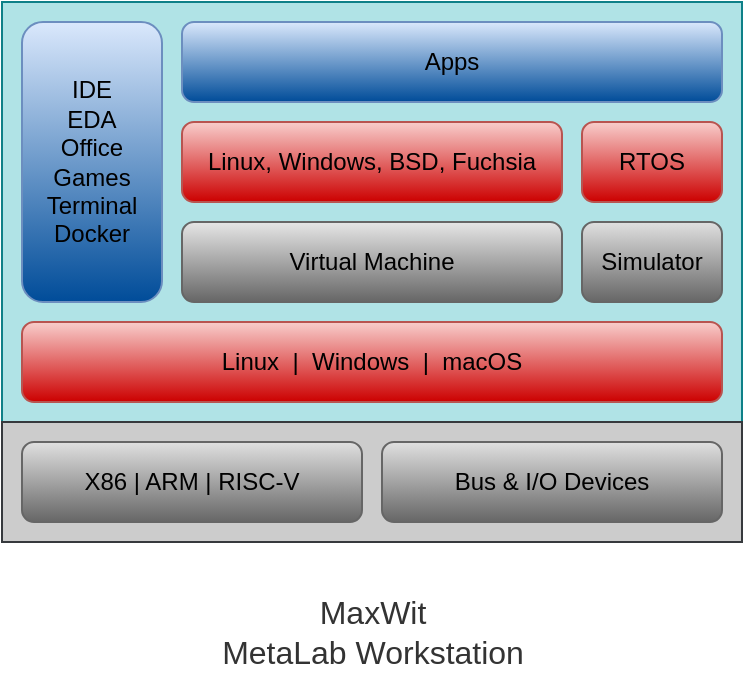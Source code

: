 <mxfile version="20.8.22" type="github"><diagram id="84cP9hgTTtNNKrVjWF_o" name="Page-1"><mxGraphModel dx="1194" dy="675" grid="1" gridSize="10" guides="1" tooltips="1" connect="1" arrows="1" fold="1" page="1" pageScale="1" pageWidth="850" pageHeight="1100" math="0" shadow="0"><root><mxCell id="0"/><mxCell id="1" parent="0"/><mxCell id="74" value="" style="rounded=0;whiteSpace=wrap;html=1;fontSize=16;shadow=0;fillColor=#b0e3e6;strokeColor=#0e8088;" parent="1" vertex="1"><mxGeometry x="270" y="380" width="370" height="210" as="geometry"/></mxCell><mxCell id="75" value="Linux&amp;nbsp; |&amp;nbsp;&amp;nbsp;Windows&amp;nbsp; |&amp;nbsp; macOS" style="rounded=1;whiteSpace=wrap;html=1;gradientColor=#CC0000;fillColor=#f8cecc;strokeColor=#b85450;" parent="1" vertex="1"><mxGeometry x="280" y="540" width="350" height="40" as="geometry"/></mxCell><mxCell id="78" value="Linux, Windows, BSD, Fuchsia" style="rounded=1;whiteSpace=wrap;html=1;gradientColor=#CC0000;fillColor=#f8cecc;strokeColor=#b85450;" parent="1" vertex="1"><mxGeometry x="360" y="440" width="190" height="40" as="geometry"/></mxCell><mxCell id="96" value="IDE&lt;br&gt;EDA&lt;br&gt;Office&lt;br&gt;Games&lt;br&gt;Terminal&lt;br&gt;Docker" style="rounded=1;whiteSpace=wrap;html=1;gradientColor=#004C99;fillColor=#dae8fc;strokeColor=#6c8ebf;" parent="1" vertex="1"><mxGeometry x="280" y="390" width="70" height="140" as="geometry"/></mxCell><mxCell id="XJIR3ZmPVbwRHiAmdPUt-107" value="" style="rounded=0;whiteSpace=wrap;html=1;fillColor=#CCCCCC;strokeColor=#36393d;" parent="1" vertex="1"><mxGeometry x="270" y="590" width="370" height="60" as="geometry"/></mxCell><mxCell id="XJIR3ZmPVbwRHiAmdPUt-108" value="X86 | ARM | RISC-V" style="rounded=1;whiteSpace=wrap;html=1;gradientColor=#666666;fillColor=#E0E0E0;strokeColor=#666666;" parent="1" vertex="1"><mxGeometry x="280" y="600" width="170" height="40" as="geometry"/></mxCell><mxCell id="XJIR3ZmPVbwRHiAmdPUt-117" value="Bus &amp;amp; I/O Devices" style="rounded=1;whiteSpace=wrap;html=1;gradientColor=#666666;fillColor=#E0E0E0;strokeColor=#666666;" parent="1" vertex="1"><mxGeometry x="460" y="600" width="170" height="40" as="geometry"/></mxCell><mxCell id="XJIR3ZmPVbwRHiAmdPUt-118" value="RTOS" style="rounded=1;whiteSpace=wrap;html=1;gradientColor=#CC0000;fillColor=#f8cecc;strokeColor=#b85450;" parent="1" vertex="1"><mxGeometry x="560" y="440" width="70" height="40" as="geometry"/></mxCell><mxCell id="XJIR3ZmPVbwRHiAmdPUt-122" value="&lt;span style=&quot;color: rgb(51, 51, 51); font-size: 16px;&quot;&gt;MaxWit&lt;br&gt;MetaLab Workstation&lt;/span&gt;" style="text;html=1;align=center;verticalAlign=middle;resizable=0;points=[];autosize=1;strokeColor=none;fillColor=none;" parent="1" vertex="1"><mxGeometry x="370" y="670" width="170" height="50" as="geometry"/></mxCell><mxCell id="XJIR3ZmPVbwRHiAmdPUt-131" value="Apps" style="rounded=1;whiteSpace=wrap;html=1;gradientColor=#004C99;fillColor=#dae8fc;strokeColor=#6c8ebf;" parent="1" vertex="1"><mxGeometry x="360" y="390" width="270" height="40" as="geometry"/></mxCell><mxCell id="XJIR3ZmPVbwRHiAmdPUt-135" value="Virtual Machine" style="rounded=1;whiteSpace=wrap;html=1;gradientColor=#666666;fillColor=#E6E6E6;strokeColor=#666666;" parent="1" vertex="1"><mxGeometry x="360" y="490" width="190" height="40" as="geometry"/></mxCell><mxCell id="XJIR3ZmPVbwRHiAmdPUt-136" value="Simulator" style="rounded=1;whiteSpace=wrap;html=1;gradientColor=#666666;fillColor=#E0E0E0;strokeColor=#666666;" parent="1" vertex="1"><mxGeometry x="560" y="490" width="70" height="40" as="geometry"/></mxCell></root></mxGraphModel></diagram></mxfile>